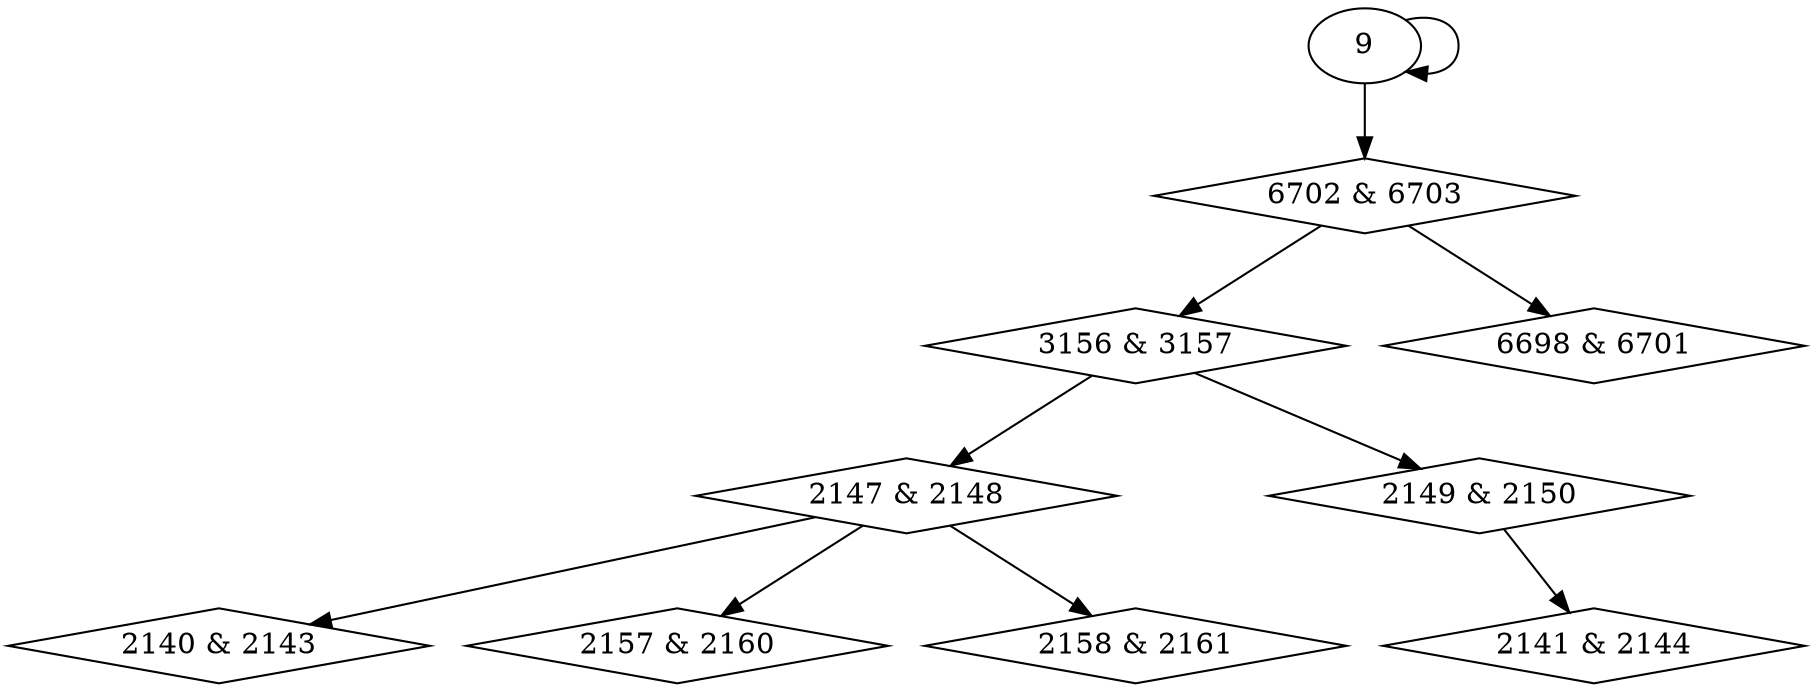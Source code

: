 digraph {
0 [label = "2140 & 2143", shape = diamond];
1 [label = "2141 & 2144", shape = diamond];
2 [label = "2147 & 2148", shape = diamond];
3 [label = "2149 & 2150", shape = diamond];
4 [label = "2157 & 2160", shape = diamond];
5 [label = "2158 & 2161", shape = diamond];
6 [label = "3156 & 3157", shape = diamond];
7 [label = "6698 & 6701", shape = diamond];
8 [label = "6702 & 6703", shape = diamond];
2 -> 0;
3 -> 1;
6 -> 2;
6 -> 3;
2 -> 4;
2 -> 5;
8 -> 6;
8 -> 7;
9 -> 8;
9 -> 9;
}

